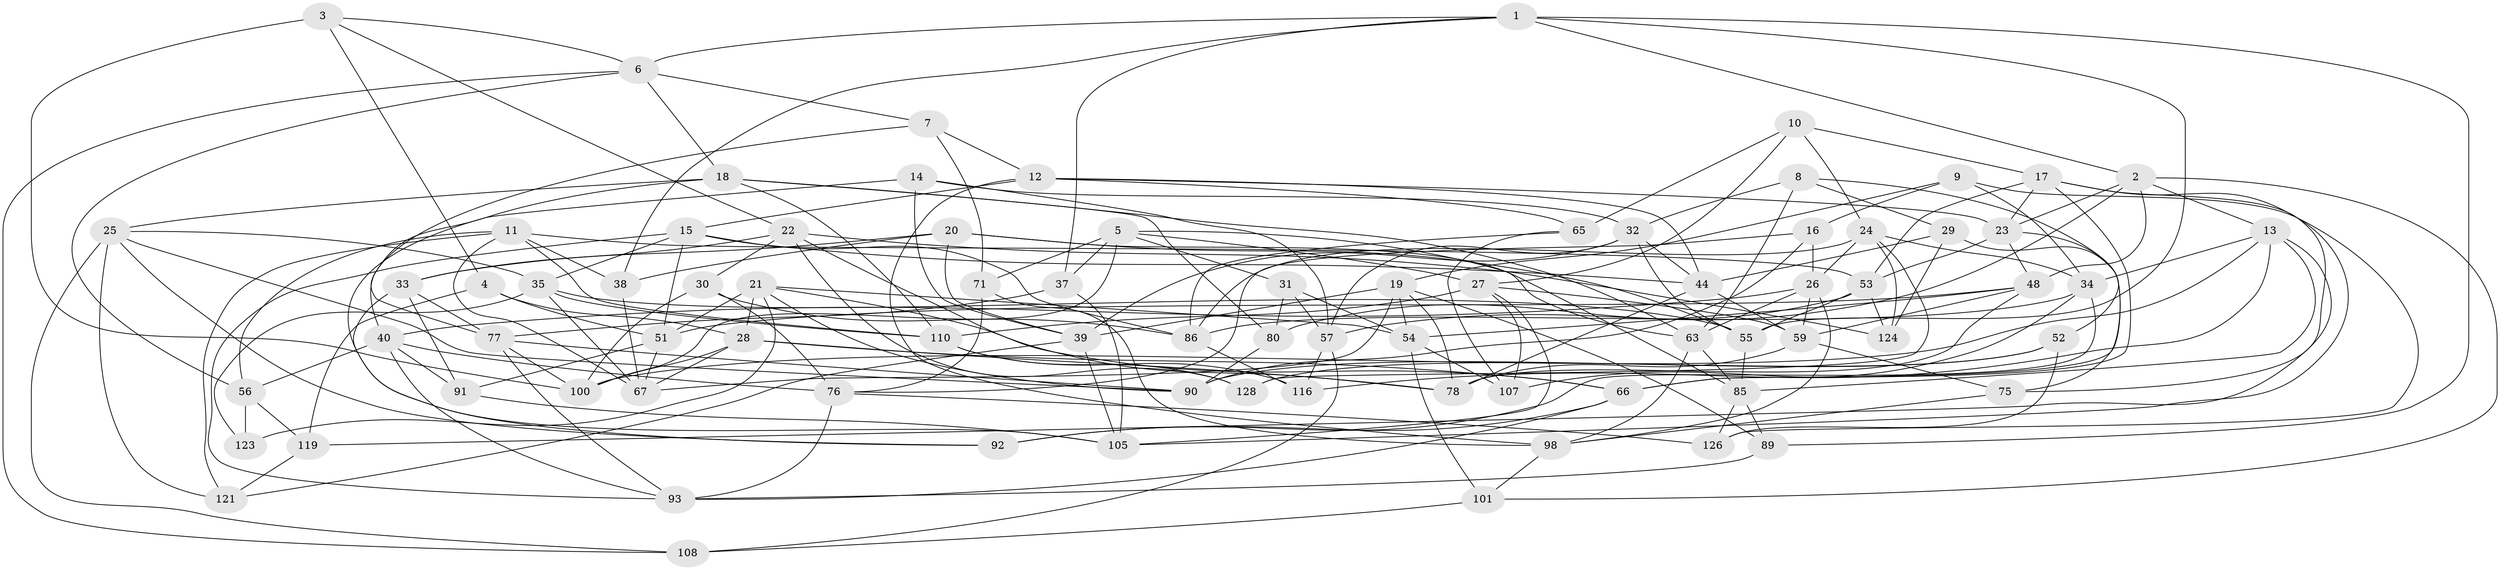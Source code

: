 // original degree distribution, {4: 1.0}
// Generated by graph-tools (version 1.1) at 2025/11/02/27/25 16:11:44]
// undirected, 80 vertices, 207 edges
graph export_dot {
graph [start="1"]
  node [color=gray90,style=filled];
  1 [super="+42"];
  2 [super="+50"];
  3;
  4;
  5 [super="+74"];
  6 [super="+41"];
  7;
  8;
  9;
  10;
  11 [super="+122"];
  12 [super="+79"];
  13 [super="+61"];
  14;
  15 [super="+114"];
  16;
  17 [super="+120"];
  18 [super="+99"];
  19 [super="+111"];
  20 [super="+36"];
  21 [super="+83"];
  22 [super="+96"];
  23 [super="+47"];
  24 [super="+70"];
  25 [super="+72"];
  26 [super="+82"];
  27 [super="+46"];
  28 [super="+45"];
  29;
  30;
  31;
  32 [super="+73"];
  33 [super="+43"];
  34 [super="+49"];
  35 [super="+88"];
  37;
  38;
  39 [super="+60"];
  40 [super="+62"];
  44 [super="+58"];
  48 [super="+95"];
  51 [super="+68"];
  52;
  53 [super="+64"];
  54 [super="+127"];
  55 [super="+118"];
  56 [super="+94"];
  57 [super="+113"];
  59 [super="+115"];
  63 [super="+84"];
  65;
  66 [super="+103"];
  67 [super="+69"];
  71;
  75;
  76 [super="+81"];
  77 [super="+112"];
  78 [super="+104"];
  80;
  85 [super="+87"];
  86 [super="+109"];
  89;
  90 [super="+125"];
  91;
  92;
  93 [super="+97"];
  98 [super="+106"];
  100 [super="+102"];
  101;
  105 [super="+117"];
  107;
  108;
  110 [super="+129"];
  116;
  119;
  121;
  123;
  124;
  126;
  128;
  1 -- 89;
  1 -- 38;
  1 -- 2;
  1 -- 37;
  1 -- 6;
  1 -- 55;
  2 -- 101;
  2 -- 13;
  2 -- 57;
  2 -- 23;
  2 -- 48;
  3 -- 4;
  3 -- 100;
  3 -- 22;
  3 -- 6;
  4 -- 28;
  4 -- 119;
  4 -- 51;
  5 -- 31;
  5 -- 71;
  5 -- 100;
  5 -- 37;
  5 -- 27;
  5 -- 85;
  6 -- 108;
  6 -- 56;
  6 -- 18;
  6 -- 7;
  7 -- 12;
  7 -- 77;
  7 -- 71;
  8 -- 29;
  8 -- 52;
  8 -- 63;
  8 -- 32;
  9 -- 34;
  9 -- 126;
  9 -- 16;
  9 -- 19;
  10 -- 65;
  10 -- 27;
  10 -- 17;
  10 -- 24;
  11 -- 67;
  11 -- 121;
  11 -- 38;
  11 -- 110;
  11 -- 53;
  11 -- 56;
  12 -- 65;
  12 -- 23;
  12 -- 44;
  12 -- 15;
  12 -- 98;
  13 -- 34;
  13 -- 119;
  13 -- 116;
  13 -- 85;
  13 -- 100;
  14 -- 32;
  14 -- 57;
  14 -- 39;
  14 -- 105;
  15 -- 44;
  15 -- 35;
  15 -- 86;
  15 -- 51;
  15 -- 93;
  16 -- 76;
  16 -- 26;
  16 -- 90;
  17 -- 66;
  17 -- 105;
  17 -- 75;
  17 -- 53;
  17 -- 23;
  18 -- 80;
  18 -- 110;
  18 -- 63;
  18 -- 40;
  18 -- 25;
  19 -- 89;
  19 -- 54;
  19 -- 39;
  19 -- 78;
  19 -- 67;
  20 -- 38;
  20 -- 55;
  20 -- 63;
  20 -- 39;
  20 -- 33 [weight=2];
  21 -- 28;
  21 -- 90;
  21 -- 51;
  21 -- 123;
  21 -- 54;
  21 -- 66;
  22 -- 128;
  22 -- 124;
  22 -- 78;
  22 -- 33;
  22 -- 30;
  23 -- 53;
  23 -- 66;
  23 -- 48;
  24 -- 124;
  24 -- 128;
  24 -- 86;
  24 -- 26;
  24 -- 34;
  25 -- 121;
  25 -- 92;
  25 -- 90;
  25 -- 35;
  25 -- 108;
  26 -- 40;
  26 -- 59;
  26 -- 63;
  26 -- 98;
  27 -- 110;
  27 -- 59;
  27 -- 107;
  27 -- 105;
  28 -- 100;
  28 -- 66;
  28 -- 78;
  28 -- 67;
  29 -- 75;
  29 -- 124;
  29 -- 44;
  30 -- 86;
  30 -- 100;
  30 -- 76;
  31 -- 57;
  31 -- 80;
  31 -- 54;
  32 -- 44;
  32 -- 39;
  32 -- 57;
  32 -- 55;
  33 -- 91;
  33 -- 92;
  33 -- 77;
  34 -- 107;
  34 -- 86;
  34 -- 92;
  35 -- 55;
  35 -- 67;
  35 -- 123;
  35 -- 110;
  37 -- 105;
  37 -- 77;
  38 -- 67;
  39 -- 121;
  39 -- 105;
  40 -- 93;
  40 -- 76;
  40 -- 91;
  40 -- 56;
  44 -- 59;
  44 -- 78;
  48 -- 54;
  48 -- 78;
  48 -- 59;
  48 -- 51;
  51 -- 91;
  51 -- 67;
  52 -- 126;
  52 -- 128;
  52 -- 90;
  53 -- 80;
  53 -- 124;
  53 -- 55;
  54 -- 107;
  54 -- 101;
  55 -- 85;
  56 -- 119;
  56 -- 123 [weight=2];
  57 -- 108;
  57 -- 116;
  59 -- 75;
  59 -- 78;
  63 -- 98;
  63 -- 85;
  65 -- 107;
  65 -- 86;
  66 -- 92;
  66 -- 93;
  71 -- 98;
  71 -- 76;
  75 -- 98;
  76 -- 93;
  76 -- 126;
  77 -- 100;
  77 -- 93;
  77 -- 90;
  80 -- 90;
  85 -- 89;
  85 -- 126;
  86 -- 116;
  89 -- 93;
  91 -- 105;
  98 -- 101;
  101 -- 108;
  110 -- 128;
  110 -- 116;
  119 -- 121;
}
